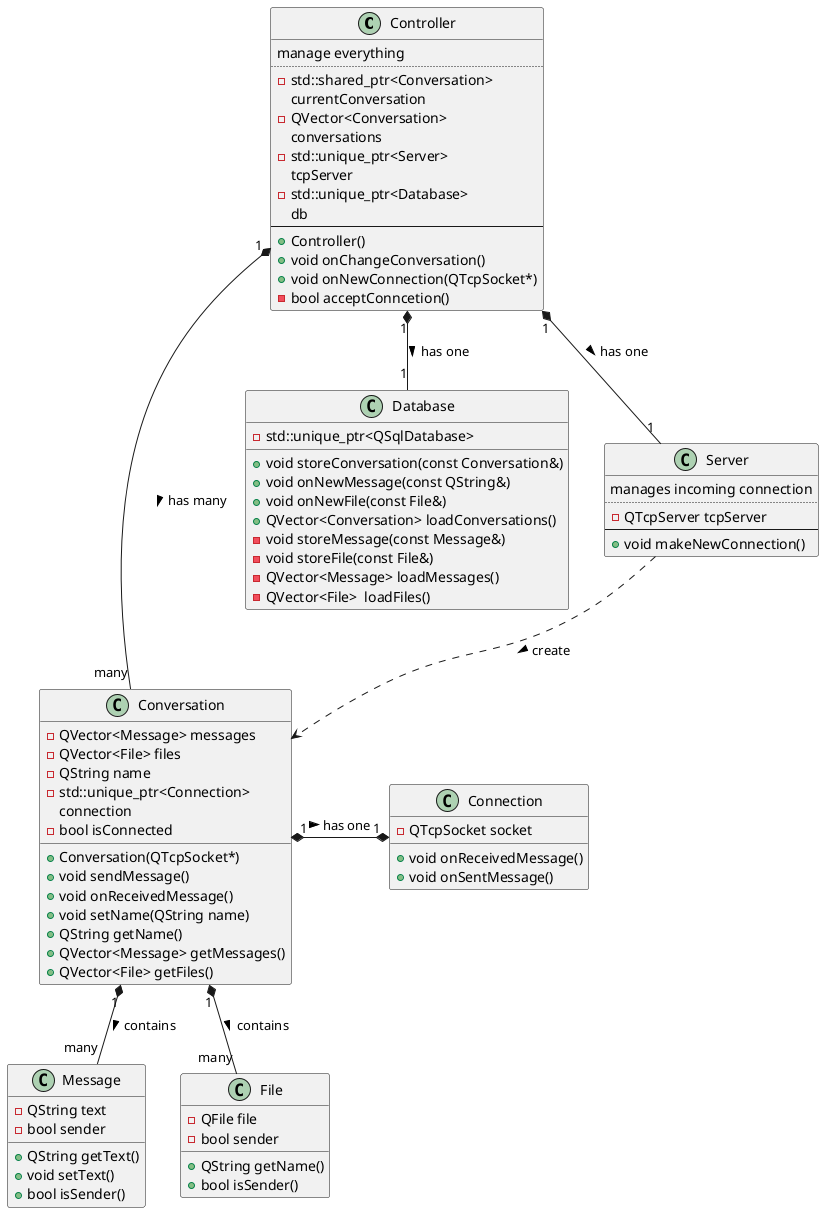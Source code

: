 
@startuml

class Controller
class Database
class Conversation
class Message
class Server
class Connection
class File

Controller "1" *-- "many" Conversation : has many >
Controller "1" *-- "1" Database : has one >
Controller "1" *-- "1" Server : has one >
Conversation "1" *-- "many" Message : contains >
Conversation "1" *-- "many" File : contains >
Server ..> Conversation : create >
Conversation "1" *-* "1" Connection : has one >

class Controller {
manage everything
..
-std::shared_ptr<Conversation>
currentConversation
-QVector<Conversation>
conversations
-std::unique_ptr<Server>
tcpServer
-std::unique_ptr<Database>
db
--
+Controller()
+void onChangeConversation()
+void onNewConnection(QTcpSocket*)
-bool acceptConncetion()
}

class Conversation {
+Conversation(QTcpSocket*)
+void sendMessage()
+void onReceivedMessage()
+void setName(QString name)
+QString getName()
+QVector<Message> getMessages()
+QVector<File> getFiles()
-QVector<Message> messages
-QVector<File> files
-QString name
-std::unique_ptr<Connection>
connection
-bool isConnected
}

class Message {
+QString getText()
+void setText()
+bool isSender()
-QString text
-bool sender
}

class Server {
manages incoming connection
..
-QTcpServer tcpServer
--
+void makeNewConnection()
}

class Connection {
+void onReceivedMessage()
+void onSentMessage()
-QTcpSocket socket
}

class File {
+QString getName()
+bool isSender()
-QFile file
-bool sender
}

class Database {
-std::unique_ptr<QSqlDatabase>
+void storeConversation(const Conversation&)
+void onNewMessage(const QString&)
+void onNewFile(const File&)
+QVector<Conversation> loadConversations()
-void storeMessage(const Message&)
-void storeFile(const File&)
-QVector<Message> loadMessages()
-QVector<File>  loadFiles()
}

@enduml
